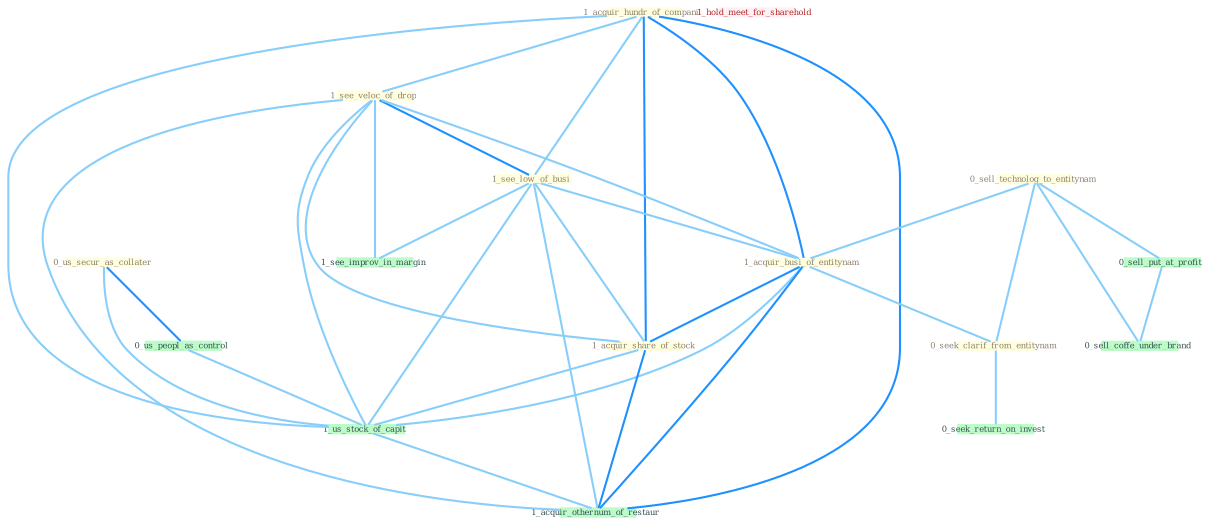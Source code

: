 Graph G{ 
    node
    [shape=polygon,style=filled,width=.5,height=.06,color="#BDFCC9",fixedsize=true,fontsize=4,
    fontcolor="#2f4f4f"];
    {node
    [color="#ffffe0", fontcolor="#8b7d6b"] "1_acquir_hundr_of_compani " "1_see_veloc_of_drop " "0_us_secur_as_collater " "0_sell_technolog_to_entitynam " "1_see_low_of_busi " "1_acquir_busi_of_entitynam " "1_acquir_share_of_stock " "0_seek_clarif_from_entitynam "}
{node [color="#fff0f5", fontcolor="#b22222"] "1_hold_meet_for_sharehold "}
edge [color="#B0E2FF"];

	"1_acquir_hundr_of_compani " -- "1_see_veloc_of_drop " [w="1", color="#87cefa" ];
	"1_acquir_hundr_of_compani " -- "1_see_low_of_busi " [w="1", color="#87cefa" ];
	"1_acquir_hundr_of_compani " -- "1_acquir_busi_of_entitynam " [w="2", color="#1e90ff" , len=0.8];
	"1_acquir_hundr_of_compani " -- "1_acquir_share_of_stock " [w="2", color="#1e90ff" , len=0.8];
	"1_acquir_hundr_of_compani " -- "1_us_stock_of_capit " [w="1", color="#87cefa" ];
	"1_acquir_hundr_of_compani " -- "1_acquir_othernum_of_restaur " [w="2", color="#1e90ff" , len=0.8];
	"1_see_veloc_of_drop " -- "1_see_low_of_busi " [w="2", color="#1e90ff" , len=0.8];
	"1_see_veloc_of_drop " -- "1_acquir_busi_of_entitynam " [w="1", color="#87cefa" ];
	"1_see_veloc_of_drop " -- "1_acquir_share_of_stock " [w="1", color="#87cefa" ];
	"1_see_veloc_of_drop " -- "1_us_stock_of_capit " [w="1", color="#87cefa" ];
	"1_see_veloc_of_drop " -- "1_see_improv_in_margin " [w="1", color="#87cefa" ];
	"1_see_veloc_of_drop " -- "1_acquir_othernum_of_restaur " [w="1", color="#87cefa" ];
	"0_us_secur_as_collater " -- "0_us_peopl_as_control " [w="2", color="#1e90ff" , len=0.8];
	"0_us_secur_as_collater " -- "1_us_stock_of_capit " [w="1", color="#87cefa" ];
	"0_sell_technolog_to_entitynam " -- "1_acquir_busi_of_entitynam " [w="1", color="#87cefa" ];
	"0_sell_technolog_to_entitynam " -- "0_seek_clarif_from_entitynam " [w="1", color="#87cefa" ];
	"0_sell_technolog_to_entitynam " -- "0_sell_put_at_profit " [w="1", color="#87cefa" ];
	"0_sell_technolog_to_entitynam " -- "0_sell_coffe_under_brand " [w="1", color="#87cefa" ];
	"1_see_low_of_busi " -- "1_acquir_busi_of_entitynam " [w="1", color="#87cefa" ];
	"1_see_low_of_busi " -- "1_acquir_share_of_stock " [w="1", color="#87cefa" ];
	"1_see_low_of_busi " -- "1_us_stock_of_capit " [w="1", color="#87cefa" ];
	"1_see_low_of_busi " -- "1_see_improv_in_margin " [w="1", color="#87cefa" ];
	"1_see_low_of_busi " -- "1_acquir_othernum_of_restaur " [w="1", color="#87cefa" ];
	"1_acquir_busi_of_entitynam " -- "1_acquir_share_of_stock " [w="2", color="#1e90ff" , len=0.8];
	"1_acquir_busi_of_entitynam " -- "0_seek_clarif_from_entitynam " [w="1", color="#87cefa" ];
	"1_acquir_busi_of_entitynam " -- "1_us_stock_of_capit " [w="1", color="#87cefa" ];
	"1_acquir_busi_of_entitynam " -- "1_acquir_othernum_of_restaur " [w="2", color="#1e90ff" , len=0.8];
	"1_acquir_share_of_stock " -- "1_us_stock_of_capit " [w="1", color="#87cefa" ];
	"1_acquir_share_of_stock " -- "1_acquir_othernum_of_restaur " [w="2", color="#1e90ff" , len=0.8];
	"0_seek_clarif_from_entitynam " -- "0_seek_return_on_invest " [w="1", color="#87cefa" ];
	"0_us_peopl_as_control " -- "1_us_stock_of_capit " [w="1", color="#87cefa" ];
	"0_sell_put_at_profit " -- "0_sell_coffe_under_brand " [w="1", color="#87cefa" ];
	"1_us_stock_of_capit " -- "1_acquir_othernum_of_restaur " [w="1", color="#87cefa" ];
}
